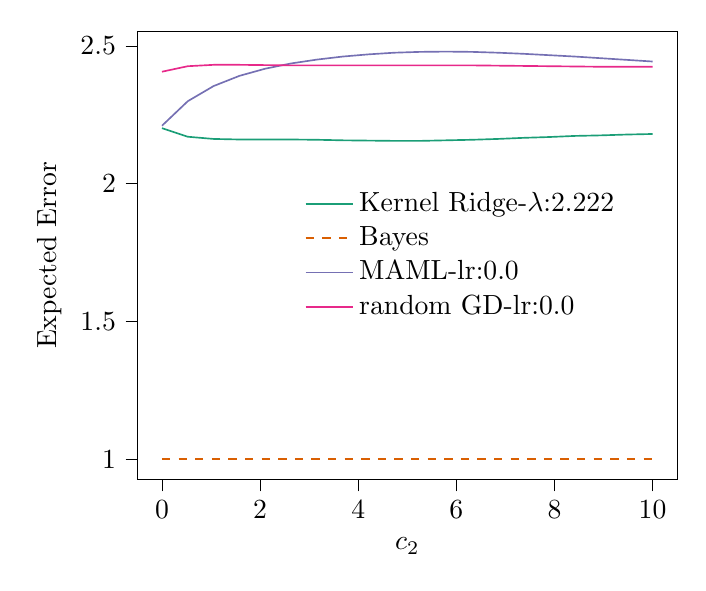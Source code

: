 % This file was created with tikzplotlib v0.10.1.
\begin{tikzpicture}

\definecolor{chocolate217952}{RGB}{217,95,2}
\definecolor{darkcyan27158119}{RGB}{27,158,119}
\definecolor{darkgray176}{RGB}{176,176,176}
\definecolor{deeppink23141138}{RGB}{231,41,138}
\definecolor{lightslategray117112179}{RGB}{117,112,179}

\begin{axis}[
legend cell align={left},
legend style={fill opacity=0.8, draw opacity=1, text opacity=1, at={(0.91,0.5)}, anchor=east, draw=none},
tick align=outside,
tick pos=left,
x grid style={darkgray176},
xlabel={\(\displaystyle c_{2}\)},
xmin=-0.499, xmax=10.5,
xtick style={color=black},
y grid style={darkgray176},
ylabel={Expected Error},
ymin=0.926, ymax=2.553,
ytick style={color=black}
]
\addplot [semithick, darkcyan27158119]
table {%
0.001 2.201
0.527 2.17
1.054 2.162
1.58 2.16
2.106 2.16
2.632 2.16
3.159 2.159
3.685 2.157
4.211 2.156
4.737 2.155
5.264 2.155
5.79 2.157
6.316 2.159
6.842 2.162
7.369 2.166
7.895 2.169
8.421 2.173
8.947 2.175
9.474 2.178
10 2.18
};
\addlegendentry{Kernel Ridge-$\lambda$:2.222}
\addplot [semithick, chocolate217952, dashed]
table {%
0.001 1.0
0.527 1.0
1.054 1.0
1.58 1.0
2.106 1.0
2.632 1.0
3.159 1.0
3.685 1.0
4.211 1.0
4.737 1.0
5.264 1.0
5.79 1.0
6.316 1.0
6.842 1.0
7.369 1.0
7.895 1.0
8.421 1.0
8.947 1.0
9.474 1.0
10 1.0
};
\addlegendentry{Bayes}
\addplot [semithick, lightslategray117112179]
table {%
0.001 2.21
0.527 2.299
1.054 2.354
1.58 2.391
2.106 2.417
2.632 2.436
3.159 2.45
3.685 2.461
4.211 2.469
4.737 2.475
5.264 2.478
5.79 2.479
6.316 2.478
6.842 2.475
7.369 2.471
7.895 2.466
8.421 2.461
8.947 2.455
9.474 2.449
10 2.443
};
\addlegendentry{MAML-lr:0.0}
\addplot [semithick, deeppink23141138]
table {%
0.001 2.406
0.527 2.426
1.054 2.431
1.58 2.431
2.106 2.43
2.632 2.429
3.159 2.429
3.685 2.429
4.211 2.429
4.737 2.429
5.264 2.429
5.79 2.429
6.316 2.429
6.842 2.428
7.369 2.427
7.895 2.426
8.421 2.425
8.947 2.424
9.474 2.424
10 2.424
};
\addlegendentry{random GD-lr:0.0}
\end{axis}

\end{tikzpicture}

